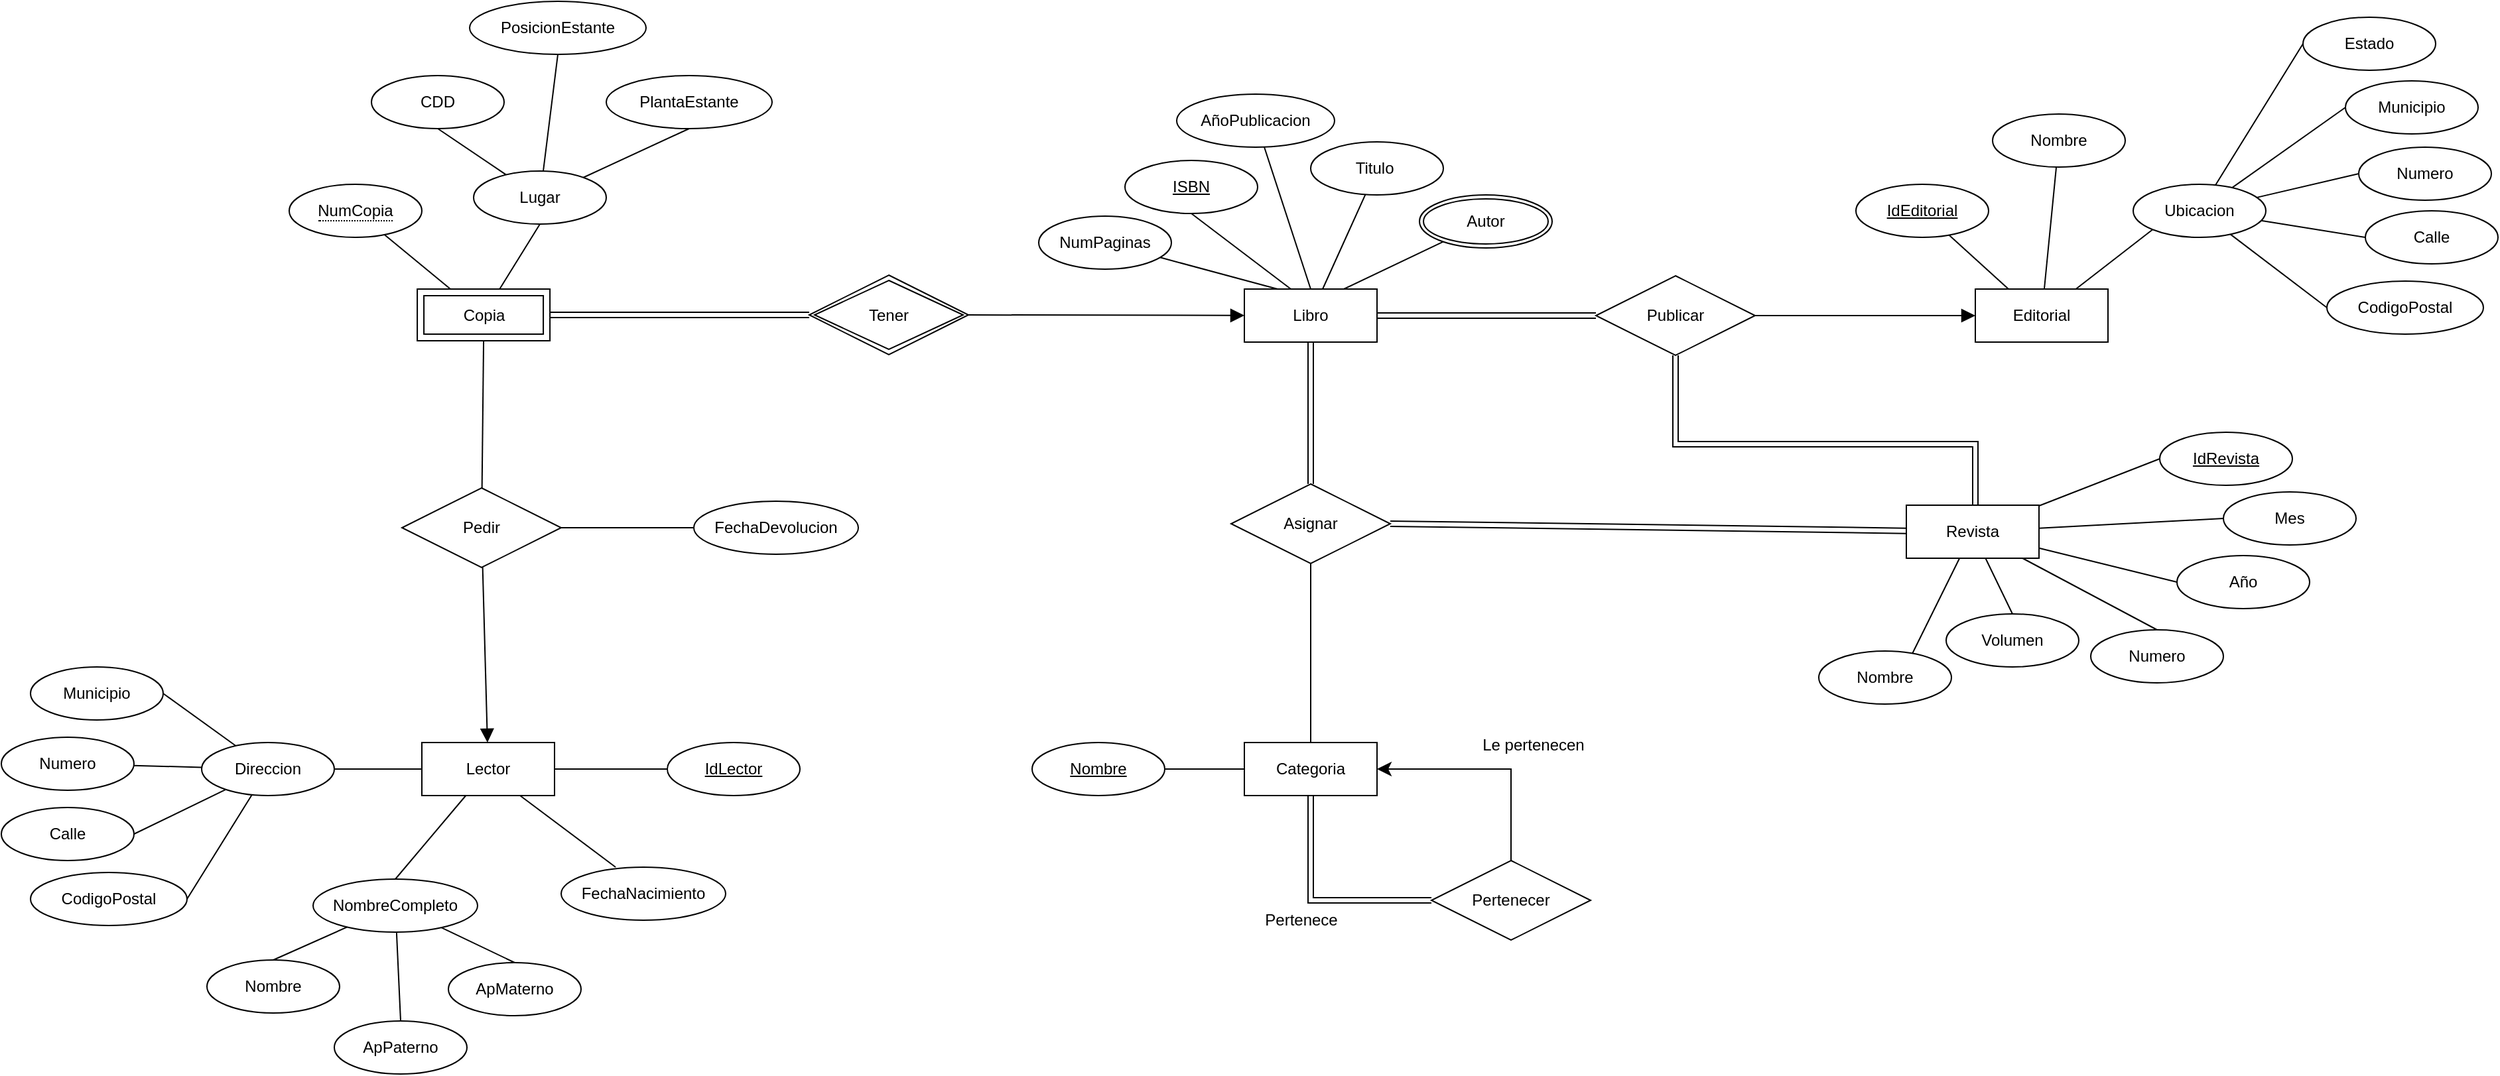 <mxfile version="24.7.12">
  <diagram name="Página-1" id="Pr-cVqk1cx71wpogHfzG">
    <mxGraphModel grid="0" page="0" gridSize="10" guides="1" tooltips="1" connect="1" arrows="1" fold="1" pageScale="1" pageWidth="850" pageHeight="1100" math="0" shadow="0">
      <root>
        <mxCell id="0" />
        <mxCell id="1" parent="0" />
        <mxCell id="j9dqzV7lEAajW8CDmfil-1" value="Copia" style="shape=ext;margin=3;double=1;whiteSpace=wrap;html=1;align=center;" vertex="1" parent="1">
          <mxGeometry x="-36.46" y="83" width="100" height="39" as="geometry" />
        </mxCell>
        <mxCell id="j9dqzV7lEAajW8CDmfil-2" style="edgeStyle=none;curved=1;rounded=0;orthogonalLoop=1;jettySize=auto;html=1;entryX=0.5;entryY=1;entryDx=0;entryDy=0;fontSize=14;startSize=8;endSize=8;endArrow=none;endFill=0;" edge="1" parent="1" source="j9dqzV7lEAajW8CDmfil-5" target="j9dqzV7lEAajW8CDmfil-7">
          <mxGeometry relative="1" as="geometry" />
        </mxCell>
        <mxCell id="j9dqzV7lEAajW8CDmfil-3" style="edgeStyle=none;curved=1;rounded=0;orthogonalLoop=1;jettySize=auto;html=1;entryX=0.5;entryY=1;entryDx=0;entryDy=0;fontSize=12;startSize=8;endSize=8;endArrow=none;endFill=0;" edge="1" parent="1" source="j9dqzV7lEAajW8CDmfil-5" target="j9dqzV7lEAajW8CDmfil-8">
          <mxGeometry relative="1" as="geometry" />
        </mxCell>
        <mxCell id="j9dqzV7lEAajW8CDmfil-4" style="edgeStyle=none;curved=1;rounded=0;orthogonalLoop=1;jettySize=auto;html=1;entryX=0.5;entryY=1;entryDx=0;entryDy=0;fontSize=12;startSize=8;endSize=8;endArrow=none;endFill=0;" edge="1" parent="1" source="j9dqzV7lEAajW8CDmfil-5" target="j9dqzV7lEAajW8CDmfil-9">
          <mxGeometry relative="1" as="geometry" />
        </mxCell>
        <mxCell id="j9dqzV7lEAajW8CDmfil-5" value="Lugar" style="ellipse;whiteSpace=wrap;html=1;align=center;" vertex="1" parent="1">
          <mxGeometry x="6" y="-6" width="100" height="40" as="geometry" />
        </mxCell>
        <mxCell id="j9dqzV7lEAajW8CDmfil-6" style="edgeStyle=none;curved=1;rounded=0;orthogonalLoop=1;jettySize=auto;html=1;entryX=0.5;entryY=1;entryDx=0;entryDy=0;fontSize=12;startSize=8;endSize=8;endArrow=none;endFill=0;" edge="1" parent="1" source="j9dqzV7lEAajW8CDmfil-1" target="j9dqzV7lEAajW8CDmfil-5">
          <mxGeometry relative="1" as="geometry" />
        </mxCell>
        <mxCell id="j9dqzV7lEAajW8CDmfil-7" value="CDD" style="ellipse;whiteSpace=wrap;html=1;align=center;" vertex="1" parent="1">
          <mxGeometry x="-71" y="-78" width="100" height="40" as="geometry" />
        </mxCell>
        <mxCell id="j9dqzV7lEAajW8CDmfil-8" value="PlantaEstante" style="ellipse;whiteSpace=wrap;html=1;align=center;" vertex="1" parent="1">
          <mxGeometry x="106" y="-78" width="125" height="40" as="geometry" />
        </mxCell>
        <mxCell id="j9dqzV7lEAajW8CDmfil-9" value="PosicionEstante" style="ellipse;whiteSpace=wrap;html=1;align=center;" vertex="1" parent="1">
          <mxGeometry x="3" y="-134" width="133" height="40" as="geometry" />
        </mxCell>
        <mxCell id="j9dqzV7lEAajW8CDmfil-10" style="edgeStyle=none;curved=1;rounded=0;orthogonalLoop=1;jettySize=auto;html=1;entryX=0.5;entryY=1;entryDx=0;entryDy=0;fontSize=13;startSize=8;endSize=8;endArrow=none;endFill=0;exitX=0.39;exitY=0.075;exitDx=0;exitDy=0;exitPerimeter=0;" edge="1" parent="1" source="j9dqzV7lEAajW8CDmfil-13" target="j9dqzV7lEAajW8CDmfil-14">
          <mxGeometry relative="1" as="geometry" />
        </mxCell>
        <mxCell id="j9dqzV7lEAajW8CDmfil-11" style="edgeStyle=none;curved=1;rounded=0;orthogonalLoop=1;jettySize=auto;html=1;fontSize=12;endArrow=none;endFill=0;shape=link;" edge="1" parent="1" source="j9dqzV7lEAajW8CDmfil-13" target="j9dqzV7lEAajW8CDmfil-78">
          <mxGeometry relative="1" as="geometry" />
        </mxCell>
        <mxCell id="j9dqzV7lEAajW8CDmfil-12" style="edgeStyle=none;curved=1;rounded=0;orthogonalLoop=1;jettySize=auto;html=1;entryX=0;entryY=0.5;entryDx=0;entryDy=0;fontSize=12;endArrow=none;endFill=0;shape=link;" edge="1" parent="1" source="j9dqzV7lEAajW8CDmfil-13" target="j9dqzV7lEAajW8CDmfil-84">
          <mxGeometry relative="1" as="geometry" />
        </mxCell>
        <mxCell id="j9dqzV7lEAajW8CDmfil-13" value="Libro" style="whiteSpace=wrap;html=1;align=center;" vertex="1" parent="1">
          <mxGeometry x="587" y="83" width="100" height="40" as="geometry" />
        </mxCell>
        <mxCell id="j9dqzV7lEAajW8CDmfil-14" value="ISBN" style="ellipse;whiteSpace=wrap;html=1;align=center;fontStyle=4" vertex="1" parent="1">
          <mxGeometry x="497" y="-14" width="100" height="40" as="geometry" />
        </mxCell>
        <mxCell id="j9dqzV7lEAajW8CDmfil-15" style="edgeStyle=none;curved=1;rounded=0;orthogonalLoop=1;jettySize=auto;html=1;entryX=0.5;entryY=0;entryDx=0;entryDy=0;fontSize=12;startSize=8;endSize=8;endArrow=none;endFill=0;" edge="1" parent="1" source="j9dqzV7lEAajW8CDmfil-16" target="j9dqzV7lEAajW8CDmfil-13">
          <mxGeometry relative="1" as="geometry" />
        </mxCell>
        <mxCell id="j9dqzV7lEAajW8CDmfil-16" value="AñoPublicacion" style="ellipse;whiteSpace=wrap;html=1;align=center;fontStyle=0" vertex="1" parent="1">
          <mxGeometry x="536" y="-64" width="119" height="40" as="geometry" />
        </mxCell>
        <mxCell id="j9dqzV7lEAajW8CDmfil-17" style="edgeStyle=none;curved=1;rounded=0;orthogonalLoop=1;jettySize=auto;html=1;fontSize=12;startSize=8;endSize=8;endArrow=none;endFill=0;" edge="1" parent="1" source="j9dqzV7lEAajW8CDmfil-18" target="j9dqzV7lEAajW8CDmfil-13">
          <mxGeometry relative="1" as="geometry" />
        </mxCell>
        <mxCell id="j9dqzV7lEAajW8CDmfil-18" value="Titulo&amp;nbsp;" style="ellipse;whiteSpace=wrap;html=1;align=center;" vertex="1" parent="1">
          <mxGeometry x="637" y="-28" width="100" height="40" as="geometry" />
        </mxCell>
        <mxCell id="j9dqzV7lEAajW8CDmfil-19" style="edgeStyle=none;curved=1;rounded=0;orthogonalLoop=1;jettySize=auto;html=1;fontSize=12;startSize=8;endSize=8;entryX=0.75;entryY=0;entryDx=0;entryDy=0;endArrow=none;endFill=0;" edge="1" parent="1" source="j9dqzV7lEAajW8CDmfil-20" target="j9dqzV7lEAajW8CDmfil-13">
          <mxGeometry relative="1" as="geometry" />
        </mxCell>
        <mxCell id="j9dqzV7lEAajW8CDmfil-20" value="Autor" style="ellipse;shape=doubleEllipse;margin=3;whiteSpace=wrap;html=1;align=center;" vertex="1" parent="1">
          <mxGeometry x="719" y="12" width="100" height="40" as="geometry" />
        </mxCell>
        <mxCell id="j9dqzV7lEAajW8CDmfil-21" style="edgeStyle=none;curved=1;rounded=0;orthogonalLoop=1;jettySize=auto;html=1;entryX=0.25;entryY=0;entryDx=0;entryDy=0;fontSize=12;startSize=8;endSize=8;endArrow=none;endFill=0;" edge="1" parent="1" source="j9dqzV7lEAajW8CDmfil-22" target="j9dqzV7lEAajW8CDmfil-13">
          <mxGeometry relative="1" as="geometry" />
        </mxCell>
        <mxCell id="j9dqzV7lEAajW8CDmfil-22" value="NumPaginas" style="ellipse;whiteSpace=wrap;html=1;align=center;" vertex="1" parent="1">
          <mxGeometry x="432" y="28" width="100" height="40" as="geometry" />
        </mxCell>
        <mxCell id="j9dqzV7lEAajW8CDmfil-23" style="edgeStyle=none;curved=1;rounded=0;orthogonalLoop=1;jettySize=auto;html=1;entryX=0;entryY=1;entryDx=0;entryDy=0;fontSize=12;startSize=8;endSize=8;endArrow=none;endFill=0;" edge="1" parent="1" source="j9dqzV7lEAajW8CDmfil-24" target="j9dqzV7lEAajW8CDmfil-34">
          <mxGeometry relative="1" as="geometry" />
        </mxCell>
        <mxCell id="j9dqzV7lEAajW8CDmfil-24" value="Editorial" style="whiteSpace=wrap;html=1;align=center;" vertex="1" parent="1">
          <mxGeometry x="1138" y="83" width="100" height="40" as="geometry" />
        </mxCell>
        <mxCell id="j9dqzV7lEAajW8CDmfil-25" style="edgeStyle=none;curved=1;rounded=0;orthogonalLoop=1;jettySize=auto;html=1;entryX=0.25;entryY=0;entryDx=0;entryDy=0;fontSize=12;startSize=8;endSize=8;endArrow=none;endFill=0;" edge="1" parent="1" source="j9dqzV7lEAajW8CDmfil-26" target="j9dqzV7lEAajW8CDmfil-24">
          <mxGeometry relative="1" as="geometry" />
        </mxCell>
        <mxCell id="j9dqzV7lEAajW8CDmfil-26" value="IdEditorial" style="ellipse;whiteSpace=wrap;html=1;align=center;fontStyle=4" vertex="1" parent="1">
          <mxGeometry x="1048" y="4" width="100" height="40" as="geometry" />
        </mxCell>
        <mxCell id="j9dqzV7lEAajW8CDmfil-27" style="edgeStyle=none;curved=1;rounded=0;orthogonalLoop=1;jettySize=auto;html=1;fontSize=12;startSize=8;endSize=8;endArrow=none;endFill=0;" edge="1" parent="1" source="j9dqzV7lEAajW8CDmfil-28" target="j9dqzV7lEAajW8CDmfil-24">
          <mxGeometry relative="1" as="geometry" />
        </mxCell>
        <mxCell id="j9dqzV7lEAajW8CDmfil-28" value="Nombre" style="ellipse;whiteSpace=wrap;html=1;align=center;" vertex="1" parent="1">
          <mxGeometry x="1151" y="-49" width="100" height="40" as="geometry" />
        </mxCell>
        <mxCell id="j9dqzV7lEAajW8CDmfil-29" style="edgeStyle=none;curved=1;rounded=0;orthogonalLoop=1;jettySize=auto;html=1;entryX=0;entryY=0.5;entryDx=0;entryDy=0;fontSize=12;startSize=8;endSize=8;endArrow=none;endFill=0;" edge="1" parent="1" source="j9dqzV7lEAajW8CDmfil-34" target="j9dqzV7lEAajW8CDmfil-35">
          <mxGeometry relative="1" as="geometry" />
        </mxCell>
        <mxCell id="j9dqzV7lEAajW8CDmfil-30" style="edgeStyle=none;curved=1;rounded=0;orthogonalLoop=1;jettySize=auto;html=1;entryX=0;entryY=0.5;entryDx=0;entryDy=0;fontSize=12;startSize=8;endSize=8;endArrow=none;endFill=0;" edge="1" parent="1" source="j9dqzV7lEAajW8CDmfil-34" target="j9dqzV7lEAajW8CDmfil-36">
          <mxGeometry relative="1" as="geometry" />
        </mxCell>
        <mxCell id="j9dqzV7lEAajW8CDmfil-31" style="edgeStyle=none;curved=1;rounded=0;orthogonalLoop=1;jettySize=auto;html=1;entryX=0;entryY=0.5;entryDx=0;entryDy=0;fontSize=12;startSize=8;endSize=8;endArrow=none;endFill=0;" edge="1" parent="1" source="j9dqzV7lEAajW8CDmfil-34" target="j9dqzV7lEAajW8CDmfil-37">
          <mxGeometry relative="1" as="geometry" />
        </mxCell>
        <mxCell id="j9dqzV7lEAajW8CDmfil-32" style="edgeStyle=none;curved=1;rounded=0;orthogonalLoop=1;jettySize=auto;html=1;entryX=0;entryY=0.5;entryDx=0;entryDy=0;fontSize=12;startSize=8;endSize=8;endArrow=none;endFill=0;" edge="1" parent="1" source="j9dqzV7lEAajW8CDmfil-34" target="j9dqzV7lEAajW8CDmfil-38">
          <mxGeometry relative="1" as="geometry" />
        </mxCell>
        <mxCell id="j9dqzV7lEAajW8CDmfil-33" style="edgeStyle=none;curved=1;rounded=0;orthogonalLoop=1;jettySize=auto;html=1;entryX=0;entryY=0.5;entryDx=0;entryDy=0;fontSize=12;startSize=8;endSize=8;endArrow=none;endFill=0;" edge="1" parent="1" source="j9dqzV7lEAajW8CDmfil-34" target="j9dqzV7lEAajW8CDmfil-39">
          <mxGeometry relative="1" as="geometry" />
        </mxCell>
        <mxCell id="j9dqzV7lEAajW8CDmfil-34" value="Ubicacion" style="ellipse;whiteSpace=wrap;html=1;align=center;" vertex="1" parent="1">
          <mxGeometry x="1257" y="4" width="100" height="40" as="geometry" />
        </mxCell>
        <mxCell id="j9dqzV7lEAajW8CDmfil-35" value="Estado" style="ellipse;whiteSpace=wrap;html=1;align=center;" vertex="1" parent="1">
          <mxGeometry x="1385" y="-122" width="100" height="40" as="geometry" />
        </mxCell>
        <mxCell id="j9dqzV7lEAajW8CDmfil-36" value="Municipio" style="ellipse;whiteSpace=wrap;html=1;align=center;" vertex="1" parent="1">
          <mxGeometry x="1417" y="-74" width="100" height="40" as="geometry" />
        </mxCell>
        <mxCell id="j9dqzV7lEAajW8CDmfil-37" value="Numero" style="ellipse;whiteSpace=wrap;html=1;align=center;" vertex="1" parent="1">
          <mxGeometry x="1427" y="-24" width="100" height="40" as="geometry" />
        </mxCell>
        <mxCell id="j9dqzV7lEAajW8CDmfil-38" value="Calle" style="ellipse;whiteSpace=wrap;html=1;align=center;" vertex="1" parent="1">
          <mxGeometry x="1432" y="24" width="100" height="40" as="geometry" />
        </mxCell>
        <mxCell id="j9dqzV7lEAajW8CDmfil-39" value="CodigoPostal" style="ellipse;whiteSpace=wrap;html=1;align=center;" vertex="1" parent="1">
          <mxGeometry x="1403" y="77" width="118" height="40" as="geometry" />
        </mxCell>
        <mxCell id="j9dqzV7lEAajW8CDmfil-40" style="edgeStyle=none;curved=1;rounded=0;orthogonalLoop=1;jettySize=auto;html=1;fontSize=12;startSize=8;endSize=8;endArrow=none;endFill=0;" edge="1" parent="1" source="j9dqzV7lEAajW8CDmfil-42" target="j9dqzV7lEAajW8CDmfil-43">
          <mxGeometry relative="1" as="geometry" />
        </mxCell>
        <mxCell id="j9dqzV7lEAajW8CDmfil-41" style="edgeStyle=orthogonalEdgeStyle;rounded=0;orthogonalLoop=1;jettySize=auto;html=1;entryX=0;entryY=0.5;entryDx=0;entryDy=0;fontSize=12;endArrow=none;endFill=0;shape=link;" edge="1" parent="1" source="j9dqzV7lEAajW8CDmfil-42" target="j9dqzV7lEAajW8CDmfil-80">
          <mxGeometry relative="1" as="geometry">
            <Array as="points">
              <mxPoint x="637" y="544" />
            </Array>
          </mxGeometry>
        </mxCell>
        <mxCell id="j9dqzV7lEAajW8CDmfil-42" value="Categoria" style="whiteSpace=wrap;html=1;align=center;" vertex="1" parent="1">
          <mxGeometry x="587" y="425" width="100" height="40" as="geometry" />
        </mxCell>
        <mxCell id="j9dqzV7lEAajW8CDmfil-43" value="Nombre" style="ellipse;whiteSpace=wrap;html=1;align=center;fontStyle=4" vertex="1" parent="1">
          <mxGeometry x="427" y="425" width="100" height="40" as="geometry" />
        </mxCell>
        <mxCell id="j9dqzV7lEAajW8CDmfil-44" style="edgeStyle=none;curved=1;rounded=0;orthogonalLoop=1;jettySize=auto;html=1;fontSize=12;startSize=8;endSize=8;endArrow=none;endFill=0;entryX=0.25;entryY=0;entryDx=0;entryDy=0;" edge="1" parent="1" source="j9dqzV7lEAajW8CDmfil-45" target="j9dqzV7lEAajW8CDmfil-1">
          <mxGeometry relative="1" as="geometry" />
        </mxCell>
        <mxCell id="j9dqzV7lEAajW8CDmfil-45" value="&lt;span style=&quot;border-bottom: 1px dotted&quot;&gt;NumCopia&lt;/span&gt;" style="ellipse;whiteSpace=wrap;html=1;align=center;" vertex="1" parent="1">
          <mxGeometry x="-133" y="4" width="100" height="40" as="geometry" />
        </mxCell>
        <mxCell id="j9dqzV7lEAajW8CDmfil-46" style="edgeStyle=none;curved=1;rounded=0;orthogonalLoop=1;jettySize=auto;html=1;entryX=0.5;entryY=0;entryDx=0;entryDy=0;fontSize=12;startSize=8;endSize=8;endArrow=none;endFill=0;" edge="1" parent="1" source="j9dqzV7lEAajW8CDmfil-50" target="j9dqzV7lEAajW8CDmfil-54">
          <mxGeometry relative="1" as="geometry" />
        </mxCell>
        <mxCell id="j9dqzV7lEAajW8CDmfil-47" style="edgeStyle=none;curved=1;rounded=0;orthogonalLoop=1;jettySize=auto;html=1;fontSize=12;startSize=8;endSize=8;endArrow=none;endFill=0;" edge="1" parent="1" source="j9dqzV7lEAajW8CDmfil-50" target="j9dqzV7lEAajW8CDmfil-62">
          <mxGeometry relative="1" as="geometry" />
        </mxCell>
        <mxCell id="j9dqzV7lEAajW8CDmfil-48" style="edgeStyle=none;curved=1;rounded=0;orthogonalLoop=1;jettySize=auto;html=1;entryX=0.331;entryY=0;entryDx=0;entryDy=0;fontSize=12;startSize=8;endSize=8;endArrow=none;endFill=0;entryPerimeter=0;exitX=0.66;exitY=0.85;exitDx=0;exitDy=0;exitPerimeter=0;" edge="1" parent="1" source="j9dqzV7lEAajW8CDmfil-50" target="j9dqzV7lEAajW8CDmfil-67">
          <mxGeometry relative="1" as="geometry" />
        </mxCell>
        <mxCell id="j9dqzV7lEAajW8CDmfil-49" style="edgeStyle=none;curved=1;rounded=0;orthogonalLoop=1;jettySize=auto;html=1;fontSize=12;startSize=8;endSize=8;endArrow=none;endFill=0;" edge="1" parent="1" source="j9dqzV7lEAajW8CDmfil-50" target="j9dqzV7lEAajW8CDmfil-68">
          <mxGeometry relative="1" as="geometry" />
        </mxCell>
        <mxCell id="j9dqzV7lEAajW8CDmfil-50" value="Lector" style="whiteSpace=wrap;html=1;align=center;" vertex="1" parent="1">
          <mxGeometry x="-33" y="425" width="100" height="40" as="geometry" />
        </mxCell>
        <mxCell id="j9dqzV7lEAajW8CDmfil-51" style="edgeStyle=none;curved=1;rounded=0;orthogonalLoop=1;jettySize=auto;html=1;entryX=0.5;entryY=0;entryDx=0;entryDy=0;fontSize=12;startSize=8;endSize=8;endArrow=none;endFill=0;" edge="1" parent="1" source="j9dqzV7lEAajW8CDmfil-54" target="j9dqzV7lEAajW8CDmfil-55">
          <mxGeometry relative="1" as="geometry" />
        </mxCell>
        <mxCell id="j9dqzV7lEAajW8CDmfil-52" style="edgeStyle=none;curved=1;rounded=0;orthogonalLoop=1;jettySize=auto;html=1;entryX=0.5;entryY=0;entryDx=0;entryDy=0;fontSize=12;startSize=8;endSize=8;endArrow=none;endFill=0;" edge="1" parent="1" source="j9dqzV7lEAajW8CDmfil-54" target="j9dqzV7lEAajW8CDmfil-56">
          <mxGeometry relative="1" as="geometry" />
        </mxCell>
        <mxCell id="j9dqzV7lEAajW8CDmfil-53" style="edgeStyle=none;curved=1;rounded=0;orthogonalLoop=1;jettySize=auto;html=1;entryX=0.5;entryY=0;entryDx=0;entryDy=0;fontSize=12;startSize=8;endSize=8;endArrow=none;endFill=0;" edge="1" parent="1" source="j9dqzV7lEAajW8CDmfil-54" target="j9dqzV7lEAajW8CDmfil-57">
          <mxGeometry relative="1" as="geometry" />
        </mxCell>
        <mxCell id="j9dqzV7lEAajW8CDmfil-54" value="NombreCompleto" style="ellipse;whiteSpace=wrap;html=1;align=center;" vertex="1" parent="1">
          <mxGeometry x="-115" y="528" width="124" height="40" as="geometry" />
        </mxCell>
        <mxCell id="j9dqzV7lEAajW8CDmfil-55" value="Nombre" style="ellipse;whiteSpace=wrap;html=1;align=center;" vertex="1" parent="1">
          <mxGeometry x="-195" y="589" width="100" height="40" as="geometry" />
        </mxCell>
        <mxCell id="j9dqzV7lEAajW8CDmfil-56" value="ApPaterno" style="ellipse;whiteSpace=wrap;html=1;align=center;" vertex="1" parent="1">
          <mxGeometry x="-99" y="635" width="100" height="40" as="geometry" />
        </mxCell>
        <mxCell id="j9dqzV7lEAajW8CDmfil-57" value="ApMaterno" style="ellipse;whiteSpace=wrap;html=1;align=center;" vertex="1" parent="1">
          <mxGeometry x="-13.0" y="591" width="100" height="40" as="geometry" />
        </mxCell>
        <mxCell id="j9dqzV7lEAajW8CDmfil-58" style="edgeStyle=none;curved=1;rounded=0;orthogonalLoop=1;jettySize=auto;html=1;entryX=1;entryY=0.5;entryDx=0;entryDy=0;fontSize=12;startSize=8;endSize=8;endArrow=none;endFill=0;" edge="1" parent="1" source="j9dqzV7lEAajW8CDmfil-62" target="j9dqzV7lEAajW8CDmfil-63">
          <mxGeometry relative="1" as="geometry" />
        </mxCell>
        <mxCell id="j9dqzV7lEAajW8CDmfil-59" style="edgeStyle=none;curved=1;rounded=0;orthogonalLoop=1;jettySize=auto;html=1;fontSize=12;startSize=8;endSize=8;endArrow=none;endFill=0;" edge="1" parent="1" source="j9dqzV7lEAajW8CDmfil-62" target="j9dqzV7lEAajW8CDmfil-64">
          <mxGeometry relative="1" as="geometry" />
        </mxCell>
        <mxCell id="j9dqzV7lEAajW8CDmfil-60" style="edgeStyle=none;curved=1;rounded=0;orthogonalLoop=1;jettySize=auto;html=1;entryX=1;entryY=0.5;entryDx=0;entryDy=0;fontSize=12;startSize=8;endSize=8;endArrow=none;endFill=0;" edge="1" parent="1" source="j9dqzV7lEAajW8CDmfil-62" target="j9dqzV7lEAajW8CDmfil-65">
          <mxGeometry relative="1" as="geometry" />
        </mxCell>
        <mxCell id="j9dqzV7lEAajW8CDmfil-61" style="edgeStyle=none;curved=1;rounded=0;orthogonalLoop=1;jettySize=auto;html=1;entryX=1;entryY=0.5;entryDx=0;entryDy=0;fontSize=12;startSize=8;endSize=8;endArrow=none;endFill=0;" edge="1" parent="1" source="j9dqzV7lEAajW8CDmfil-62" target="j9dqzV7lEAajW8CDmfil-66">
          <mxGeometry relative="1" as="geometry" />
        </mxCell>
        <mxCell id="j9dqzV7lEAajW8CDmfil-62" value="Direccion" style="ellipse;whiteSpace=wrap;html=1;align=center;" vertex="1" parent="1">
          <mxGeometry x="-199" y="425" width="100" height="40" as="geometry" />
        </mxCell>
        <mxCell id="j9dqzV7lEAajW8CDmfil-63" value="Municipio" style="ellipse;whiteSpace=wrap;html=1;align=center;" vertex="1" parent="1">
          <mxGeometry x="-328" y="368" width="100" height="40" as="geometry" />
        </mxCell>
        <mxCell id="j9dqzV7lEAajW8CDmfil-64" value="Numero" style="ellipse;whiteSpace=wrap;html=1;align=center;" vertex="1" parent="1">
          <mxGeometry x="-350" y="421" width="100" height="40" as="geometry" />
        </mxCell>
        <mxCell id="j9dqzV7lEAajW8CDmfil-65" value="Calle" style="ellipse;whiteSpace=wrap;html=1;align=center;" vertex="1" parent="1">
          <mxGeometry x="-350" y="474" width="100" height="40" as="geometry" />
        </mxCell>
        <mxCell id="j9dqzV7lEAajW8CDmfil-66" value="CodigoPostal" style="ellipse;whiteSpace=wrap;html=1;align=center;" vertex="1" parent="1">
          <mxGeometry x="-328" y="523" width="118" height="40" as="geometry" />
        </mxCell>
        <mxCell id="j9dqzV7lEAajW8CDmfil-67" value="FechaNacimiento" style="ellipse;whiteSpace=wrap;html=1;align=center;" vertex="1" parent="1">
          <mxGeometry x="72" y="519" width="124" height="40" as="geometry" />
        </mxCell>
        <mxCell id="j9dqzV7lEAajW8CDmfil-68" value="IdLector" style="ellipse;whiteSpace=wrap;html=1;align=center;fontStyle=4" vertex="1" parent="1">
          <mxGeometry x="152" y="425" width="100" height="40" as="geometry" />
        </mxCell>
        <mxCell id="j9dqzV7lEAajW8CDmfil-69" style="edgeStyle=none;curved=1;rounded=0;orthogonalLoop=1;jettySize=auto;html=1;fontSize=12;startSize=8;endSize=8;endArrow=block;endFill=1;exitX=1;exitY=0.5;exitDx=0;exitDy=0;" edge="1" parent="1" source="j9dqzV7lEAajW8CDmfil-71" target="j9dqzV7lEAajW8CDmfil-13">
          <mxGeometry relative="1" as="geometry">
            <mxPoint x="370.791" y="132.505" as="sourcePoint" />
            <mxPoint x="597.0" y="132.9" as="targetPoint" />
          </mxGeometry>
        </mxCell>
        <mxCell id="j9dqzV7lEAajW8CDmfil-70" style="edgeStyle=none;curved=1;rounded=0;orthogonalLoop=1;jettySize=auto;html=1;entryX=1;entryY=0.5;entryDx=0;entryDy=0;fontSize=12;endArrow=none;endFill=0;shape=link;exitX=0;exitY=0.5;exitDx=0;exitDy=0;" edge="1" parent="1" source="j9dqzV7lEAajW8CDmfil-71" target="j9dqzV7lEAajW8CDmfil-1">
          <mxGeometry relative="1" as="geometry">
            <mxPoint x="241" y="102.5" as="sourcePoint" />
          </mxGeometry>
        </mxCell>
        <mxCell id="j9dqzV7lEAajW8CDmfil-71" value="Tener" style="shape=rhombus;double=1;perimeter=rhombusPerimeter;whiteSpace=wrap;html=1;align=center;" vertex="1" parent="1">
          <mxGeometry x="259" y="72.5" width="120" height="60" as="geometry" />
        </mxCell>
        <mxCell id="j9dqzV7lEAajW8CDmfil-72" style="edgeStyle=none;curved=1;rounded=0;orthogonalLoop=1;jettySize=auto;html=1;fontSize=12;startSize=8;endSize=8;endArrow=none;endFill=0;entryX=0.5;entryY=1;entryDx=0;entryDy=0;" edge="1" parent="1" source="j9dqzV7lEAajW8CDmfil-75" target="j9dqzV7lEAajW8CDmfil-1">
          <mxGeometry relative="1" as="geometry">
            <mxPoint x="13.54" y="125.429" as="targetPoint" />
          </mxGeometry>
        </mxCell>
        <mxCell id="j9dqzV7lEAajW8CDmfil-73" style="edgeStyle=none;curved=1;rounded=0;orthogonalLoop=1;jettySize=auto;html=1;fontSize=12;startSize=8;endSize=8;endArrow=block;endFill=1;" edge="1" parent="1" source="j9dqzV7lEAajW8CDmfil-75" target="j9dqzV7lEAajW8CDmfil-50">
          <mxGeometry relative="1" as="geometry" />
        </mxCell>
        <mxCell id="j9dqzV7lEAajW8CDmfil-74" style="edgeStyle=none;curved=1;rounded=0;orthogonalLoop=1;jettySize=auto;html=1;entryX=0;entryY=0.5;entryDx=0;entryDy=0;fontSize=12;startSize=8;endSize=8;endArrow=none;endFill=0;" edge="1" parent="1" source="j9dqzV7lEAajW8CDmfil-75" target="j9dqzV7lEAajW8CDmfil-76">
          <mxGeometry relative="1" as="geometry" />
        </mxCell>
        <mxCell id="j9dqzV7lEAajW8CDmfil-75" value="Pedir" style="shape=rhombus;perimeter=rhombusPerimeter;whiteSpace=wrap;html=1;align=center;" vertex="1" parent="1">
          <mxGeometry x="-48" y="233" width="120" height="60" as="geometry" />
        </mxCell>
        <mxCell id="j9dqzV7lEAajW8CDmfil-76" value="FechaDevolucion" style="ellipse;whiteSpace=wrap;html=1;align=center;" vertex="1" parent="1">
          <mxGeometry x="172" y="243" width="124" height="40" as="geometry" />
        </mxCell>
        <mxCell id="j9dqzV7lEAajW8CDmfil-77" style="edgeStyle=none;curved=1;rounded=0;orthogonalLoop=1;jettySize=auto;html=1;fontSize=12;startSize=8;endSize=8;endArrow=none;endFill=0;" edge="1" parent="1" source="j9dqzV7lEAajW8CDmfil-78" target="j9dqzV7lEAajW8CDmfil-42">
          <mxGeometry relative="1" as="geometry" />
        </mxCell>
        <mxCell id="j9dqzV7lEAajW8CDmfil-78" value="Asignar" style="shape=rhombus;perimeter=rhombusPerimeter;whiteSpace=wrap;html=1;align=center;" vertex="1" parent="1">
          <mxGeometry x="577" y="230" width="120" height="60" as="geometry" />
        </mxCell>
        <mxCell id="j9dqzV7lEAajW8CDmfil-79" style="edgeStyle=orthogonalEdgeStyle;rounded=0;orthogonalLoop=1;jettySize=auto;html=1;entryX=1;entryY=0.5;entryDx=0;entryDy=0;fontSize=12;startSize=8;endSize=8;" edge="1" parent="1" source="j9dqzV7lEAajW8CDmfil-80" target="j9dqzV7lEAajW8CDmfil-42">
          <mxGeometry relative="1" as="geometry">
            <Array as="points">
              <mxPoint x="788" y="445" />
            </Array>
          </mxGeometry>
        </mxCell>
        <mxCell id="j9dqzV7lEAajW8CDmfil-80" value="Pertenecer" style="shape=rhombus;perimeter=rhombusPerimeter;whiteSpace=wrap;html=1;align=center;" vertex="1" parent="1">
          <mxGeometry x="728" y="514" width="120" height="60" as="geometry" />
        </mxCell>
        <mxCell id="j9dqzV7lEAajW8CDmfil-81" value="Pertenece" style="text;html=1;align=center;verticalAlign=middle;whiteSpace=wrap;rounded=0;fontSize=12;" vertex="1" parent="1">
          <mxGeometry x="600" y="544" width="60" height="30" as="geometry" />
        </mxCell>
        <mxCell id="j9dqzV7lEAajW8CDmfil-82" value="Le pertenecen" style="text;html=1;align=center;verticalAlign=middle;whiteSpace=wrap;rounded=0;fontSize=12;" vertex="1" parent="1">
          <mxGeometry x="762" y="412" width="86" height="30" as="geometry" />
        </mxCell>
        <mxCell id="j9dqzV7lEAajW8CDmfil-83" style="edgeStyle=none;curved=1;rounded=0;orthogonalLoop=1;jettySize=auto;html=1;entryX=0;entryY=0.5;entryDx=0;entryDy=0;fontSize=12;startSize=8;endSize=8;endArrow=block;endFill=1;" edge="1" parent="1" source="j9dqzV7lEAajW8CDmfil-84" target="j9dqzV7lEAajW8CDmfil-24">
          <mxGeometry relative="1" as="geometry" />
        </mxCell>
        <mxCell id="j9dqzV7lEAajW8CDmfil-84" value="Publicar" style="shape=rhombus;perimeter=rhombusPerimeter;whiteSpace=wrap;html=1;align=center;" vertex="1" parent="1">
          <mxGeometry x="852" y="73" width="120" height="60" as="geometry" />
        </mxCell>
        <mxCell id="j9dqzV7lEAajW8CDmfil-85" style="edgeStyle=none;curved=1;rounded=0;orthogonalLoop=1;jettySize=auto;html=1;entryX=0.69;entryY=0.125;entryDx=0;entryDy=0;fontSize=12;startSize=8;endSize=8;endArrow=none;endFill=0;entryPerimeter=0;" edge="1" parent="1" source="j9dqzV7lEAajW8CDmfil-93" target="j9dqzV7lEAajW8CDmfil-94">
          <mxGeometry relative="1" as="geometry" />
        </mxCell>
        <mxCell id="j9dqzV7lEAajW8CDmfil-86" style="edgeStyle=none;curved=1;rounded=0;orthogonalLoop=1;jettySize=auto;html=1;entryX=0.5;entryY=0;entryDx=0;entryDy=0;fontSize=12;startSize=8;endSize=8;endArrow=none;endFill=0;" edge="1" parent="1" source="j9dqzV7lEAajW8CDmfil-93" target="j9dqzV7lEAajW8CDmfil-95">
          <mxGeometry relative="1" as="geometry" />
        </mxCell>
        <mxCell id="j9dqzV7lEAajW8CDmfil-87" style="edgeStyle=none;curved=1;rounded=0;orthogonalLoop=1;jettySize=auto;html=1;fontSize=12;startSize=8;endSize=8;endArrow=none;endFill=0;entryX=0.5;entryY=0;entryDx=0;entryDy=0;" edge="1" parent="1" source="j9dqzV7lEAajW8CDmfil-93" target="j9dqzV7lEAajW8CDmfil-96">
          <mxGeometry relative="1" as="geometry" />
        </mxCell>
        <mxCell id="j9dqzV7lEAajW8CDmfil-88" style="edgeStyle=none;curved=1;rounded=0;orthogonalLoop=1;jettySize=auto;html=1;entryX=0;entryY=0.5;entryDx=0;entryDy=0;fontSize=12;startSize=8;endSize=8;endArrow=none;endFill=0;" edge="1" parent="1" source="j9dqzV7lEAajW8CDmfil-93" target="j9dqzV7lEAajW8CDmfil-97">
          <mxGeometry relative="1" as="geometry" />
        </mxCell>
        <mxCell id="j9dqzV7lEAajW8CDmfil-89" style="edgeStyle=none;curved=1;rounded=0;orthogonalLoop=1;jettySize=auto;html=1;fontSize=12;startSize=8;endSize=8;entryX=0;entryY=0.5;entryDx=0;entryDy=0;endArrow=none;endFill=0;" edge="1" parent="1" source="j9dqzV7lEAajW8CDmfil-93" target="j9dqzV7lEAajW8CDmfil-98">
          <mxGeometry relative="1" as="geometry">
            <mxPoint x="1291" y="303" as="targetPoint" />
          </mxGeometry>
        </mxCell>
        <mxCell id="j9dqzV7lEAajW8CDmfil-90" style="edgeStyle=none;curved=1;rounded=0;orthogonalLoop=1;jettySize=auto;html=1;entryX=0;entryY=0.5;entryDx=0;entryDy=0;fontSize=12;startSize=8;endSize=8;endArrow=none;endFill=0;" edge="1" parent="1" source="j9dqzV7lEAajW8CDmfil-93" target="j9dqzV7lEAajW8CDmfil-99">
          <mxGeometry relative="1" as="geometry" />
        </mxCell>
        <mxCell id="j9dqzV7lEAajW8CDmfil-91" style="edgeStyle=orthogonalEdgeStyle;rounded=0;orthogonalLoop=1;jettySize=auto;html=1;entryX=0.5;entryY=1;entryDx=0;entryDy=0;fontSize=12;endArrow=none;endFill=0;strokeColor=default;shape=link;" edge="1" parent="1" source="j9dqzV7lEAajW8CDmfil-93" target="j9dqzV7lEAajW8CDmfil-84">
          <mxGeometry relative="1" as="geometry">
            <Array as="points">
              <mxPoint x="1138" y="200" />
              <mxPoint x="912" y="200" />
            </Array>
          </mxGeometry>
        </mxCell>
        <mxCell id="j9dqzV7lEAajW8CDmfil-92" style="edgeStyle=none;curved=1;rounded=0;orthogonalLoop=1;jettySize=auto;html=1;entryX=1;entryY=0.5;entryDx=0;entryDy=0;fontSize=12;endArrow=none;endFill=0;shape=link;" edge="1" parent="1" source="j9dqzV7lEAajW8CDmfil-93" target="j9dqzV7lEAajW8CDmfil-78">
          <mxGeometry relative="1" as="geometry" />
        </mxCell>
        <mxCell id="j9dqzV7lEAajW8CDmfil-93" value="Revista" style="whiteSpace=wrap;html=1;align=center;" vertex="1" parent="1">
          <mxGeometry x="1086" y="246" width="100" height="40" as="geometry" />
        </mxCell>
        <mxCell id="j9dqzV7lEAajW8CDmfil-94" value="Nombre" style="ellipse;whiteSpace=wrap;html=1;align=center;" vertex="1" parent="1">
          <mxGeometry x="1020" y="356" width="100" height="40" as="geometry" />
        </mxCell>
        <mxCell id="j9dqzV7lEAajW8CDmfil-95" value="Volumen" style="ellipse;whiteSpace=wrap;html=1;align=center;" vertex="1" parent="1">
          <mxGeometry x="1116" y="328" width="100" height="40" as="geometry" />
        </mxCell>
        <mxCell id="j9dqzV7lEAajW8CDmfil-96" value="Numero" style="ellipse;whiteSpace=wrap;html=1;align=center;" vertex="1" parent="1">
          <mxGeometry x="1225" y="340" width="100" height="40" as="geometry" />
        </mxCell>
        <mxCell id="j9dqzV7lEAajW8CDmfil-97" value="Año" style="ellipse;whiteSpace=wrap;html=1;align=center;" vertex="1" parent="1">
          <mxGeometry x="1290" y="284" width="100" height="40" as="geometry" />
        </mxCell>
        <mxCell id="j9dqzV7lEAajW8CDmfil-98" value="Mes" style="ellipse;whiteSpace=wrap;html=1;align=center;" vertex="1" parent="1">
          <mxGeometry x="1325" y="236" width="100" height="40" as="geometry" />
        </mxCell>
        <mxCell id="j9dqzV7lEAajW8CDmfil-99" value="IdRevista" style="ellipse;whiteSpace=wrap;html=1;align=center;fontStyle=4" vertex="1" parent="1">
          <mxGeometry x="1277" y="191" width="100" height="40" as="geometry" />
        </mxCell>
      </root>
    </mxGraphModel>
  </diagram>
</mxfile>
